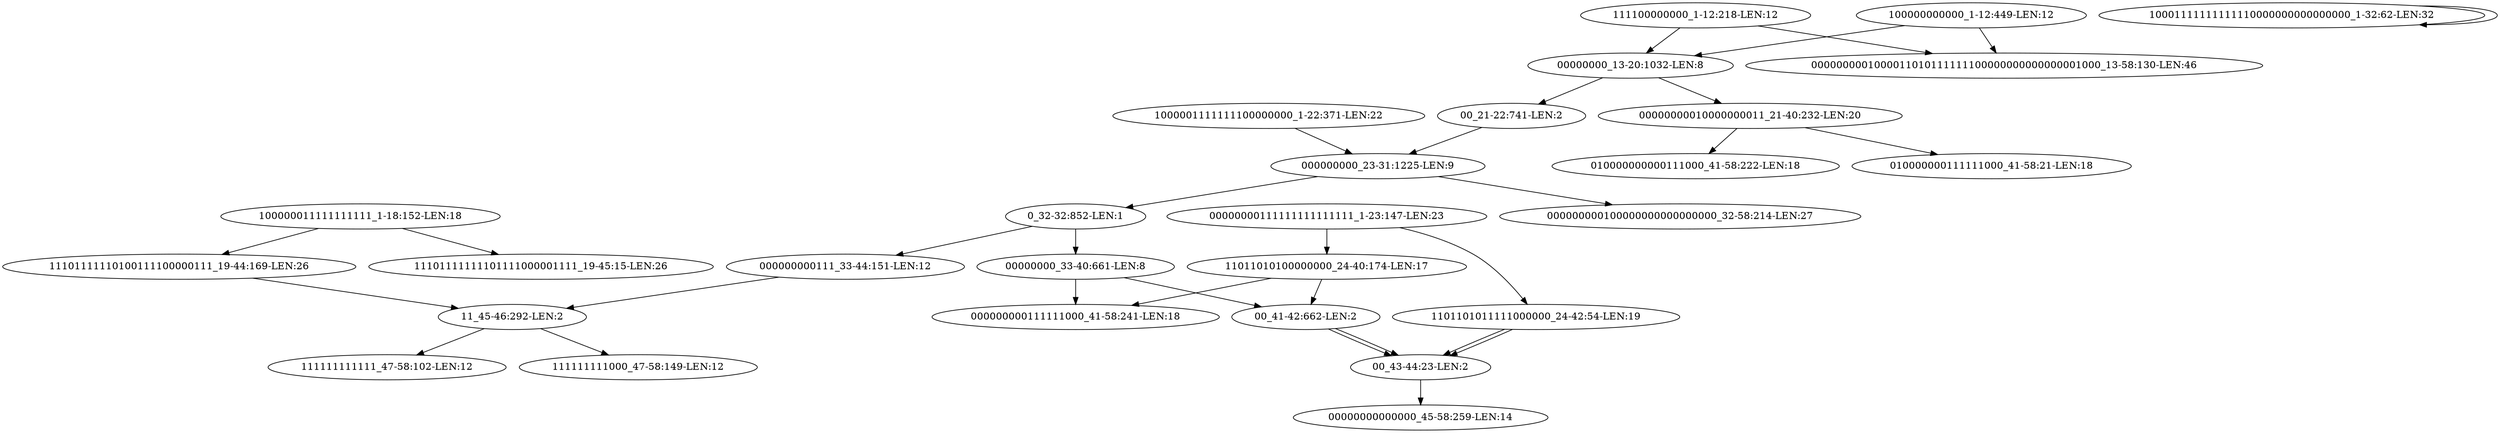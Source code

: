 digraph G {
    "11101111110100111100000111_19-44:169-LEN:26" -> "11_45-46:292-LEN:2";
    "111100000000_1-12:218-LEN:12" -> "0000000001000011010111111100000000000000001000_13-58:130-LEN:46";
    "111100000000_1-12:218-LEN:12" -> "00000000_13-20:1032-LEN:8";
    "100000000000_1-12:449-LEN:12" -> "0000000001000011010111111100000000000000001000_13-58:130-LEN:46";
    "100000000000_1-12:449-LEN:12" -> "00000000_13-20:1032-LEN:8";
    "00000000_13-20:1032-LEN:8" -> "00_21-22:741-LEN:2";
    "00000000_13-20:1032-LEN:8" -> "00000000010000000011_21-40:232-LEN:20";
    "00000000_33-40:661-LEN:8" -> "000000000111111000_41-58:241-LEN:18";
    "00000000_33-40:661-LEN:8" -> "00_41-42:662-LEN:2";
    "000000000111_33-44:151-LEN:12" -> "11_45-46:292-LEN:2";
    "10001111111111110000000000000000_1-32:62-LEN:32" -> "10001111111111110000000000000000_1-32:62-LEN:32";
    "1000001111111100000000_1-22:371-LEN:22" -> "000000000_23-31:1225-LEN:9";
    "00000000111111111111111_1-23:147-LEN:23" -> "11011010100000000_24-40:174-LEN:17";
    "00000000111111111111111_1-23:147-LEN:23" -> "1101101011111000000_24-42:54-LEN:19";
    "00_21-22:741-LEN:2" -> "000000000_23-31:1225-LEN:9";
    "00_41-42:662-LEN:2" -> "00_43-44:23-LEN:2";
    "00_41-42:662-LEN:2" -> "00_43-44:23-LEN:2";
    "11_45-46:292-LEN:2" -> "111111111000_47-58:149-LEN:12";
    "11_45-46:292-LEN:2" -> "111111111111_47-58:102-LEN:12";
    "00000000010000000011_21-40:232-LEN:20" -> "010000000111111000_41-58:21-LEN:18";
    "00000000010000000011_21-40:232-LEN:20" -> "010000000000111000_41-58:222-LEN:18";
    "11011010100000000_24-40:174-LEN:17" -> "000000000111111000_41-58:241-LEN:18";
    "11011010100000000_24-40:174-LEN:17" -> "00_41-42:662-LEN:2";
    "000000000_23-31:1225-LEN:9" -> "000000000100000000000000000_32-58:214-LEN:27";
    "000000000_23-31:1225-LEN:9" -> "0_32-32:852-LEN:1";
    "1101101011111000000_24-42:54-LEN:19" -> "00_43-44:23-LEN:2";
    "1101101011111000000_24-42:54-LEN:19" -> "00_43-44:23-LEN:2";
    "100000011111111111_1-18:152-LEN:18" -> "11101111110100111100000111_19-44:169-LEN:26";
    "100000011111111111_1-18:152-LEN:18" -> "11101111111101111000001111_19-45:15-LEN:26";
    "00_43-44:23-LEN:2" -> "00000000000000_45-58:259-LEN:14";
    "0_32-32:852-LEN:1" -> "00000000_33-40:661-LEN:8";
    "0_32-32:852-LEN:1" -> "000000000111_33-44:151-LEN:12";
}
